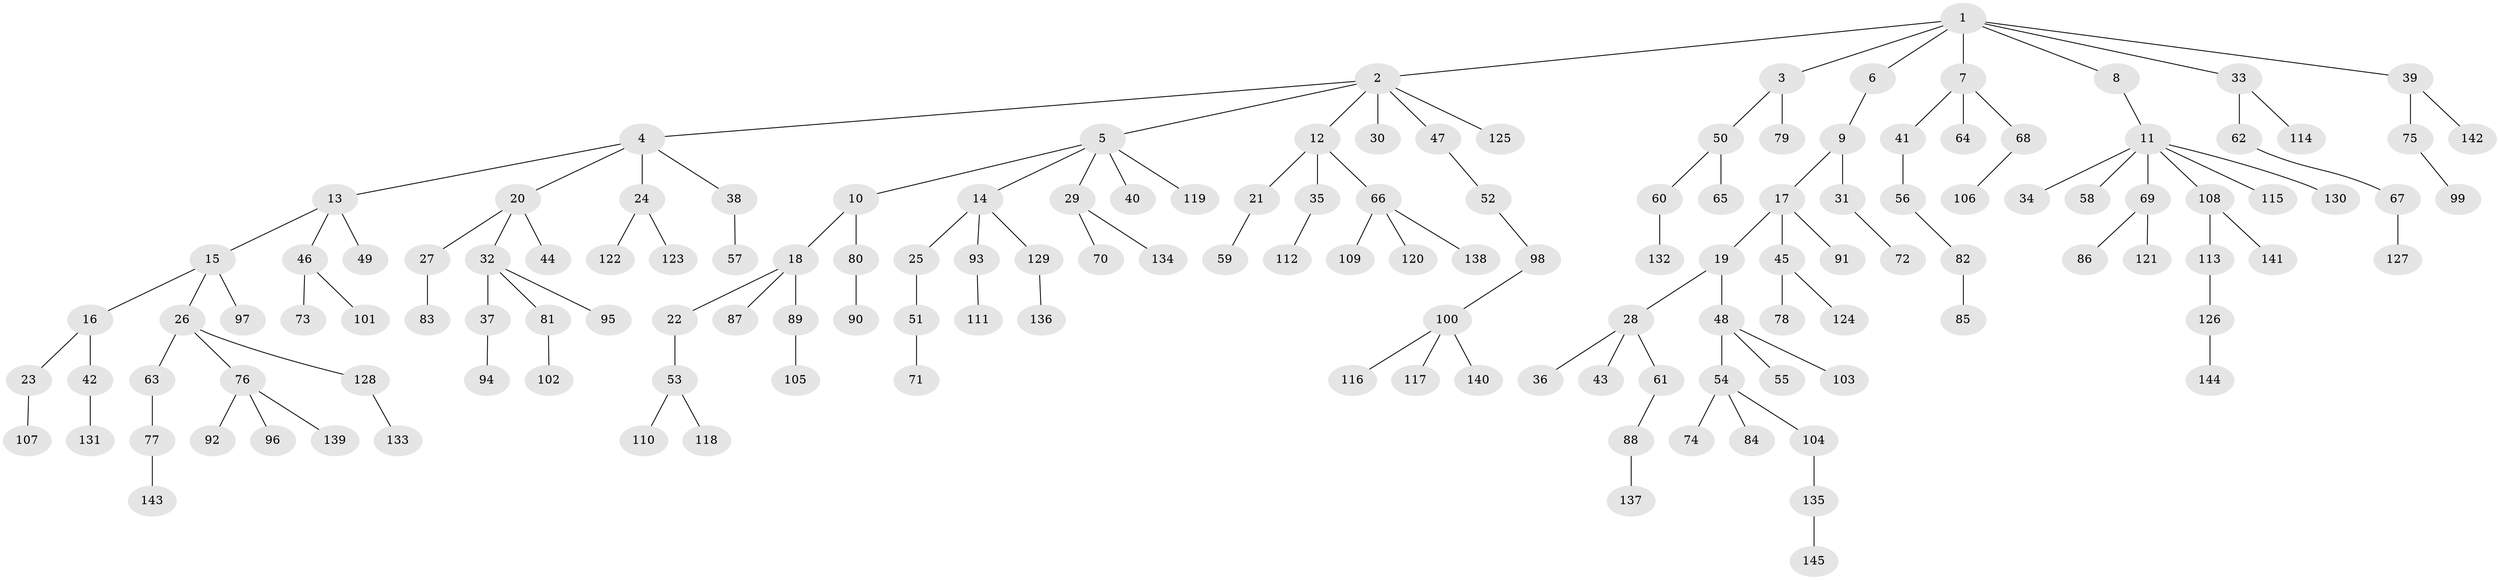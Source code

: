 // Generated by graph-tools (version 1.1) at 2025/53/03/09/25 04:53:51]
// undirected, 145 vertices, 144 edges
graph export_dot {
graph [start="1"]
  node [color=gray90,style=filled];
  1;
  2;
  3;
  4;
  5;
  6;
  7;
  8;
  9;
  10;
  11;
  12;
  13;
  14;
  15;
  16;
  17;
  18;
  19;
  20;
  21;
  22;
  23;
  24;
  25;
  26;
  27;
  28;
  29;
  30;
  31;
  32;
  33;
  34;
  35;
  36;
  37;
  38;
  39;
  40;
  41;
  42;
  43;
  44;
  45;
  46;
  47;
  48;
  49;
  50;
  51;
  52;
  53;
  54;
  55;
  56;
  57;
  58;
  59;
  60;
  61;
  62;
  63;
  64;
  65;
  66;
  67;
  68;
  69;
  70;
  71;
  72;
  73;
  74;
  75;
  76;
  77;
  78;
  79;
  80;
  81;
  82;
  83;
  84;
  85;
  86;
  87;
  88;
  89;
  90;
  91;
  92;
  93;
  94;
  95;
  96;
  97;
  98;
  99;
  100;
  101;
  102;
  103;
  104;
  105;
  106;
  107;
  108;
  109;
  110;
  111;
  112;
  113;
  114;
  115;
  116;
  117;
  118;
  119;
  120;
  121;
  122;
  123;
  124;
  125;
  126;
  127;
  128;
  129;
  130;
  131;
  132;
  133;
  134;
  135;
  136;
  137;
  138;
  139;
  140;
  141;
  142;
  143;
  144;
  145;
  1 -- 2;
  1 -- 3;
  1 -- 6;
  1 -- 7;
  1 -- 8;
  1 -- 33;
  1 -- 39;
  2 -- 4;
  2 -- 5;
  2 -- 12;
  2 -- 30;
  2 -- 47;
  2 -- 125;
  3 -- 50;
  3 -- 79;
  4 -- 13;
  4 -- 20;
  4 -- 24;
  4 -- 38;
  5 -- 10;
  5 -- 14;
  5 -- 29;
  5 -- 40;
  5 -- 119;
  6 -- 9;
  7 -- 41;
  7 -- 64;
  7 -- 68;
  8 -- 11;
  9 -- 17;
  9 -- 31;
  10 -- 18;
  10 -- 80;
  11 -- 34;
  11 -- 58;
  11 -- 69;
  11 -- 108;
  11 -- 115;
  11 -- 130;
  12 -- 21;
  12 -- 35;
  12 -- 66;
  13 -- 15;
  13 -- 46;
  13 -- 49;
  14 -- 25;
  14 -- 93;
  14 -- 129;
  15 -- 16;
  15 -- 26;
  15 -- 97;
  16 -- 23;
  16 -- 42;
  17 -- 19;
  17 -- 45;
  17 -- 91;
  18 -- 22;
  18 -- 87;
  18 -- 89;
  19 -- 28;
  19 -- 48;
  20 -- 27;
  20 -- 32;
  20 -- 44;
  21 -- 59;
  22 -- 53;
  23 -- 107;
  24 -- 122;
  24 -- 123;
  25 -- 51;
  26 -- 63;
  26 -- 76;
  26 -- 128;
  27 -- 83;
  28 -- 36;
  28 -- 43;
  28 -- 61;
  29 -- 70;
  29 -- 134;
  31 -- 72;
  32 -- 37;
  32 -- 81;
  32 -- 95;
  33 -- 62;
  33 -- 114;
  35 -- 112;
  37 -- 94;
  38 -- 57;
  39 -- 75;
  39 -- 142;
  41 -- 56;
  42 -- 131;
  45 -- 78;
  45 -- 124;
  46 -- 73;
  46 -- 101;
  47 -- 52;
  48 -- 54;
  48 -- 55;
  48 -- 103;
  50 -- 60;
  50 -- 65;
  51 -- 71;
  52 -- 98;
  53 -- 110;
  53 -- 118;
  54 -- 74;
  54 -- 84;
  54 -- 104;
  56 -- 82;
  60 -- 132;
  61 -- 88;
  62 -- 67;
  63 -- 77;
  66 -- 109;
  66 -- 120;
  66 -- 138;
  67 -- 127;
  68 -- 106;
  69 -- 86;
  69 -- 121;
  75 -- 99;
  76 -- 92;
  76 -- 96;
  76 -- 139;
  77 -- 143;
  80 -- 90;
  81 -- 102;
  82 -- 85;
  88 -- 137;
  89 -- 105;
  93 -- 111;
  98 -- 100;
  100 -- 116;
  100 -- 117;
  100 -- 140;
  104 -- 135;
  108 -- 113;
  108 -- 141;
  113 -- 126;
  126 -- 144;
  128 -- 133;
  129 -- 136;
  135 -- 145;
}
